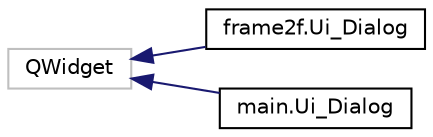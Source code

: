 digraph "Graphical Class Hierarchy"
{
  edge [fontname="Helvetica",fontsize="10",labelfontname="Helvetica",labelfontsize="10"];
  node [fontname="Helvetica",fontsize="10",shape=record];
  rankdir="LR";
  Node1 [label="QWidget",height=0.2,width=0.4,color="grey75", fillcolor="white", style="filled"];
  Node1 -> Node2 [dir="back",color="midnightblue",fontsize="10",style="solid",fontname="Helvetica"];
  Node2 [label="frame2f.Ui_Dialog",height=0.2,width=0.4,color="black", fillcolor="white", style="filled",URL="$classframe2f_1_1Ui__Dialog.html"];
  Node1 -> Node3 [dir="back",color="midnightblue",fontsize="10",style="solid",fontname="Helvetica"];
  Node3 [label="main.Ui_Dialog",height=0.2,width=0.4,color="black", fillcolor="white", style="filled",URL="$classmain_1_1Ui__Dialog.html"];
}
